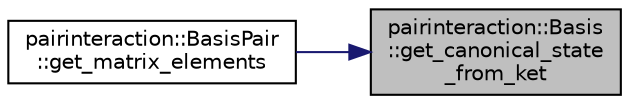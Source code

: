 digraph "pairinteraction::Basis::get_canonical_state_from_ket"
{
 // INTERACTIVE_SVG=YES
 // LATEX_PDF_SIZE
  bgcolor="transparent";
  edge [fontname="Helvetica",fontsize="10",labelfontname="Helvetica",labelfontsize="10"];
  node [fontname="Helvetica",fontsize="10",shape=record];
  rankdir="RL";
  Node1 [label="pairinteraction::Basis\l::get_canonical_state\l_from_ket",height=0.2,width=0.4,color="black", fillcolor="grey75", style="filled", fontcolor="black",tooltip=" "];
  Node1 -> Node2 [dir="back",color="midnightblue",fontsize="10",style="solid",fontname="Helvetica"];
  Node2 [label="pairinteraction::BasisPair\l::get_matrix_elements",height=0.2,width=0.4,color="black",URL="$classpairinteraction_1_1BasisPair.html#a4711c84e15bb2952511806179a7c4294",tooltip=" "];
}
